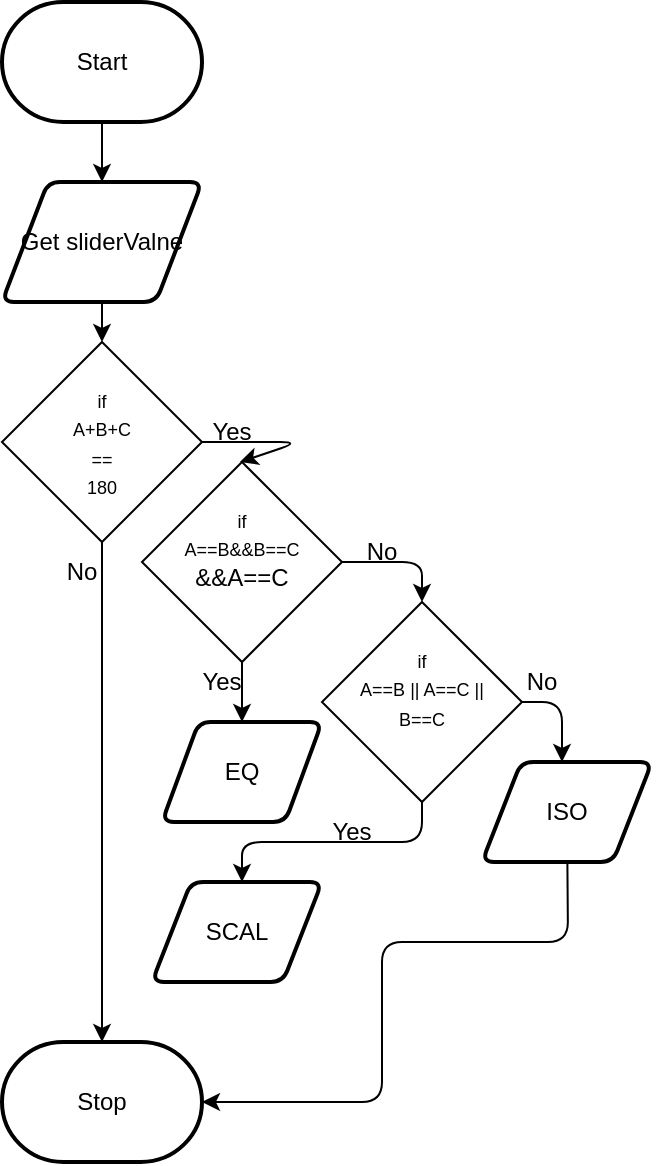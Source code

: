 <mxfile>
    <diagram id="GInHtZuMB5CcCfA9ihm7" name="Page-1">
        <mxGraphModel dx="908" dy="661" grid="1" gridSize="10" guides="1" tooltips="1" connect="1" arrows="1" fold="1" page="1" pageScale="1" pageWidth="850" pageHeight="1100" math="0" shadow="0">
            <root>
                <mxCell id="0"/>
                <mxCell id="1" parent="0"/>
                <mxCell id="35" value="Start" style="strokeWidth=2;html=1;shape=mxgraph.flowchart.terminator;whiteSpace=wrap;" vertex="1" parent="1">
                    <mxGeometry x="330" y="210" width="100" height="60" as="geometry"/>
                </mxCell>
                <mxCell id="36" style="edgeStyle=none;html=1;entryX=0.5;entryY=0;entryDx=0;entryDy=0;" edge="1" parent="1" source="37" target="43">
                    <mxGeometry relative="1" as="geometry"/>
                </mxCell>
                <mxCell id="37" value="Get sliderValne" style="shape=parallelogram;html=1;strokeWidth=2;perimeter=parallelogramPerimeter;whiteSpace=wrap;rounded=1;arcSize=12;size=0.23;" vertex="1" parent="1">
                    <mxGeometry x="330" y="300" width="100" height="60" as="geometry"/>
                </mxCell>
                <mxCell id="60" style="edgeStyle=none;html=1;exitX=0.5;exitY=1;exitDx=0;exitDy=0;entryX=0.5;entryY=0;entryDx=0;entryDy=0;" edge="1" parent="1" source="61" target="48">
                    <mxGeometry relative="1" as="geometry">
                        <mxPoint x="410" y="560" as="targetPoint"/>
                        <mxPoint x="498.333" y="520" as="sourcePoint"/>
                        <Array as="points">
                            <mxPoint x="450" y="560"/>
                        </Array>
                    </mxGeometry>
                </mxCell>
                <mxCell id="39" value="Stop" style="strokeWidth=2;html=1;shape=mxgraph.flowchart.terminator;whiteSpace=wrap;" vertex="1" parent="1">
                    <mxGeometry x="330" y="730" width="100" height="60" as="geometry"/>
                </mxCell>
                <mxCell id="40" style="edgeStyle=none;html=1;entryX=0.5;entryY=0;entryDx=0;entryDy=0;" edge="1" parent="1" target="37">
                    <mxGeometry relative="1" as="geometry">
                        <mxPoint x="380" y="270" as="sourcePoint"/>
                    </mxGeometry>
                </mxCell>
                <mxCell id="41" style="edgeStyle=none;html=1;fontSize=9;entryX=0.5;entryY=0;entryDx=0;entryDy=0;" edge="1" parent="1">
                    <mxGeometry relative="1" as="geometry">
                        <mxPoint x="449" y="440" as="targetPoint"/>
                        <Array as="points">
                            <mxPoint x="479" y="430"/>
                        </Array>
                        <mxPoint x="429" y="430" as="sourcePoint"/>
                    </mxGeometry>
                </mxCell>
                <mxCell id="42" style="edgeStyle=none;html=1;" edge="1" parent="1" source="43">
                    <mxGeometry relative="1" as="geometry">
                        <mxPoint x="380" y="730" as="targetPoint"/>
                    </mxGeometry>
                </mxCell>
                <mxCell id="43" value="&lt;font style=&quot;font-size: 9px&quot;&gt;if&lt;br&gt;A+B+C&lt;br&gt;==&lt;br&gt;180&lt;br&gt;&lt;/font&gt;" style="rhombus;whiteSpace=wrap;html=1;" vertex="1" parent="1">
                    <mxGeometry x="330" y="380" width="100" height="100" as="geometry"/>
                </mxCell>
                <mxCell id="44" style="edgeStyle=none;html=1;exitX=0.5;exitY=1;exitDx=0;exitDy=0;" edge="1" parent="1" source="45">
                    <mxGeometry relative="1" as="geometry">
                        <mxPoint x="450" y="650" as="targetPoint"/>
                        <mxPoint x="400" y="670" as="sourcePoint"/>
                        <Array as="points">
                            <mxPoint x="540" y="630"/>
                            <mxPoint x="450" y="630"/>
                        </Array>
                    </mxGeometry>
                </mxCell>
                <mxCell id="68" style="edgeStyle=none;html=1;entryX=0.5;entryY=0;entryDx=0;entryDy=0;" edge="1" parent="1" source="45">
                    <mxGeometry relative="1" as="geometry">
                        <mxPoint x="610" y="590" as="targetPoint"/>
                        <Array as="points">
                            <mxPoint x="610" y="560"/>
                        </Array>
                    </mxGeometry>
                </mxCell>
                <mxCell id="45" value="&lt;font style=&quot;font-size: 9px&quot;&gt;if&lt;br&gt;A==B || A==C ||&lt;br&gt;B==C&lt;br&gt;&lt;br&gt;&lt;/font&gt;" style="rhombus;whiteSpace=wrap;html=1;" vertex="1" parent="1">
                    <mxGeometry x="490" y="510" width="100" height="100" as="geometry"/>
                </mxCell>
                <mxCell id="48" value="EQ" style="shape=parallelogram;html=1;strokeWidth=2;perimeter=parallelogramPerimeter;whiteSpace=wrap;rounded=1;arcSize=12;size=0.23;" vertex="1" parent="1">
                    <mxGeometry x="410" y="570" width="80" height="50" as="geometry"/>
                </mxCell>
                <mxCell id="49" value="Yes" style="text;html=1;strokeColor=none;fillColor=none;align=center;verticalAlign=middle;whiteSpace=wrap;rounded=0;" vertex="1" parent="1">
                    <mxGeometry x="415" y="410" width="60" height="30" as="geometry"/>
                </mxCell>
                <mxCell id="50" value="Yes" style="text;html=1;strokeColor=none;fillColor=none;align=center;verticalAlign=middle;whiteSpace=wrap;rounded=0;" vertex="1" parent="1">
                    <mxGeometry x="410" y="535" width="60" height="30" as="geometry"/>
                </mxCell>
                <mxCell id="51" value="No" style="text;html=1;strokeColor=none;fillColor=none;align=center;verticalAlign=middle;whiteSpace=wrap;rounded=0;" vertex="1" parent="1">
                    <mxGeometry x="340" y="480" width="60" height="30" as="geometry"/>
                </mxCell>
                <mxCell id="57" value="SCAL" style="shape=parallelogram;html=1;strokeWidth=2;perimeter=parallelogramPerimeter;whiteSpace=wrap;rounded=1;arcSize=12;size=0.23;" vertex="1" parent="1">
                    <mxGeometry x="405" y="650" width="85" height="50" as="geometry"/>
                </mxCell>
                <mxCell id="67" style="edgeStyle=none;html=1;entryX=0.5;entryY=0;entryDx=0;entryDy=0;" edge="1" parent="1" source="61" target="45">
                    <mxGeometry relative="1" as="geometry">
                        <mxPoint x="550" y="490" as="targetPoint"/>
                        <Array as="points">
                            <mxPoint x="540" y="490"/>
                        </Array>
                    </mxGeometry>
                </mxCell>
                <mxCell id="61" value="&lt;font style=&quot;font-size: 9px&quot;&gt;if&lt;br&gt;A==B&amp;amp;&amp;amp;B==C&lt;br&gt;&lt;span style=&quot;font-size: 12px&quot;&gt;&amp;amp;&amp;amp;A==C&lt;/span&gt;&lt;br&gt;&lt;br&gt;&lt;/font&gt;" style="rhombus;whiteSpace=wrap;html=1;" vertex="1" parent="1">
                    <mxGeometry x="400" y="440" width="100" height="100" as="geometry"/>
                </mxCell>
                <mxCell id="52" value="No" style="text;html=1;strokeColor=none;fillColor=none;align=center;verticalAlign=middle;whiteSpace=wrap;rounded=0;" vertex="1" parent="1">
                    <mxGeometry x="490" y="470" width="60" height="30" as="geometry"/>
                </mxCell>
                <mxCell id="64" value="No" style="text;html=1;strokeColor=none;fillColor=none;align=center;verticalAlign=middle;whiteSpace=wrap;rounded=0;" vertex="1" parent="1">
                    <mxGeometry x="570" y="535" width="60" height="30" as="geometry"/>
                </mxCell>
                <mxCell id="65" value="Yes" style="text;html=1;strokeColor=none;fillColor=none;align=center;verticalAlign=middle;whiteSpace=wrap;rounded=0;" vertex="1" parent="1">
                    <mxGeometry x="475" y="610" width="60" height="30" as="geometry"/>
                </mxCell>
                <mxCell id="71" style="edgeStyle=none;html=1;entryX=1;entryY=0.5;entryDx=0;entryDy=0;entryPerimeter=0;" edge="1" parent="1" source="69" target="39">
                    <mxGeometry relative="1" as="geometry">
                        <Array as="points">
                            <mxPoint x="613" y="680"/>
                            <mxPoint x="520" y="680"/>
                            <mxPoint x="520" y="760"/>
                        </Array>
                    </mxGeometry>
                </mxCell>
                <mxCell id="69" value="ISO" style="shape=parallelogram;html=1;strokeWidth=2;perimeter=parallelogramPerimeter;whiteSpace=wrap;rounded=1;arcSize=12;size=0.23;" vertex="1" parent="1">
                    <mxGeometry x="570" y="590" width="85" height="50" as="geometry"/>
                </mxCell>
            </root>
        </mxGraphModel>
    </diagram>
</mxfile>